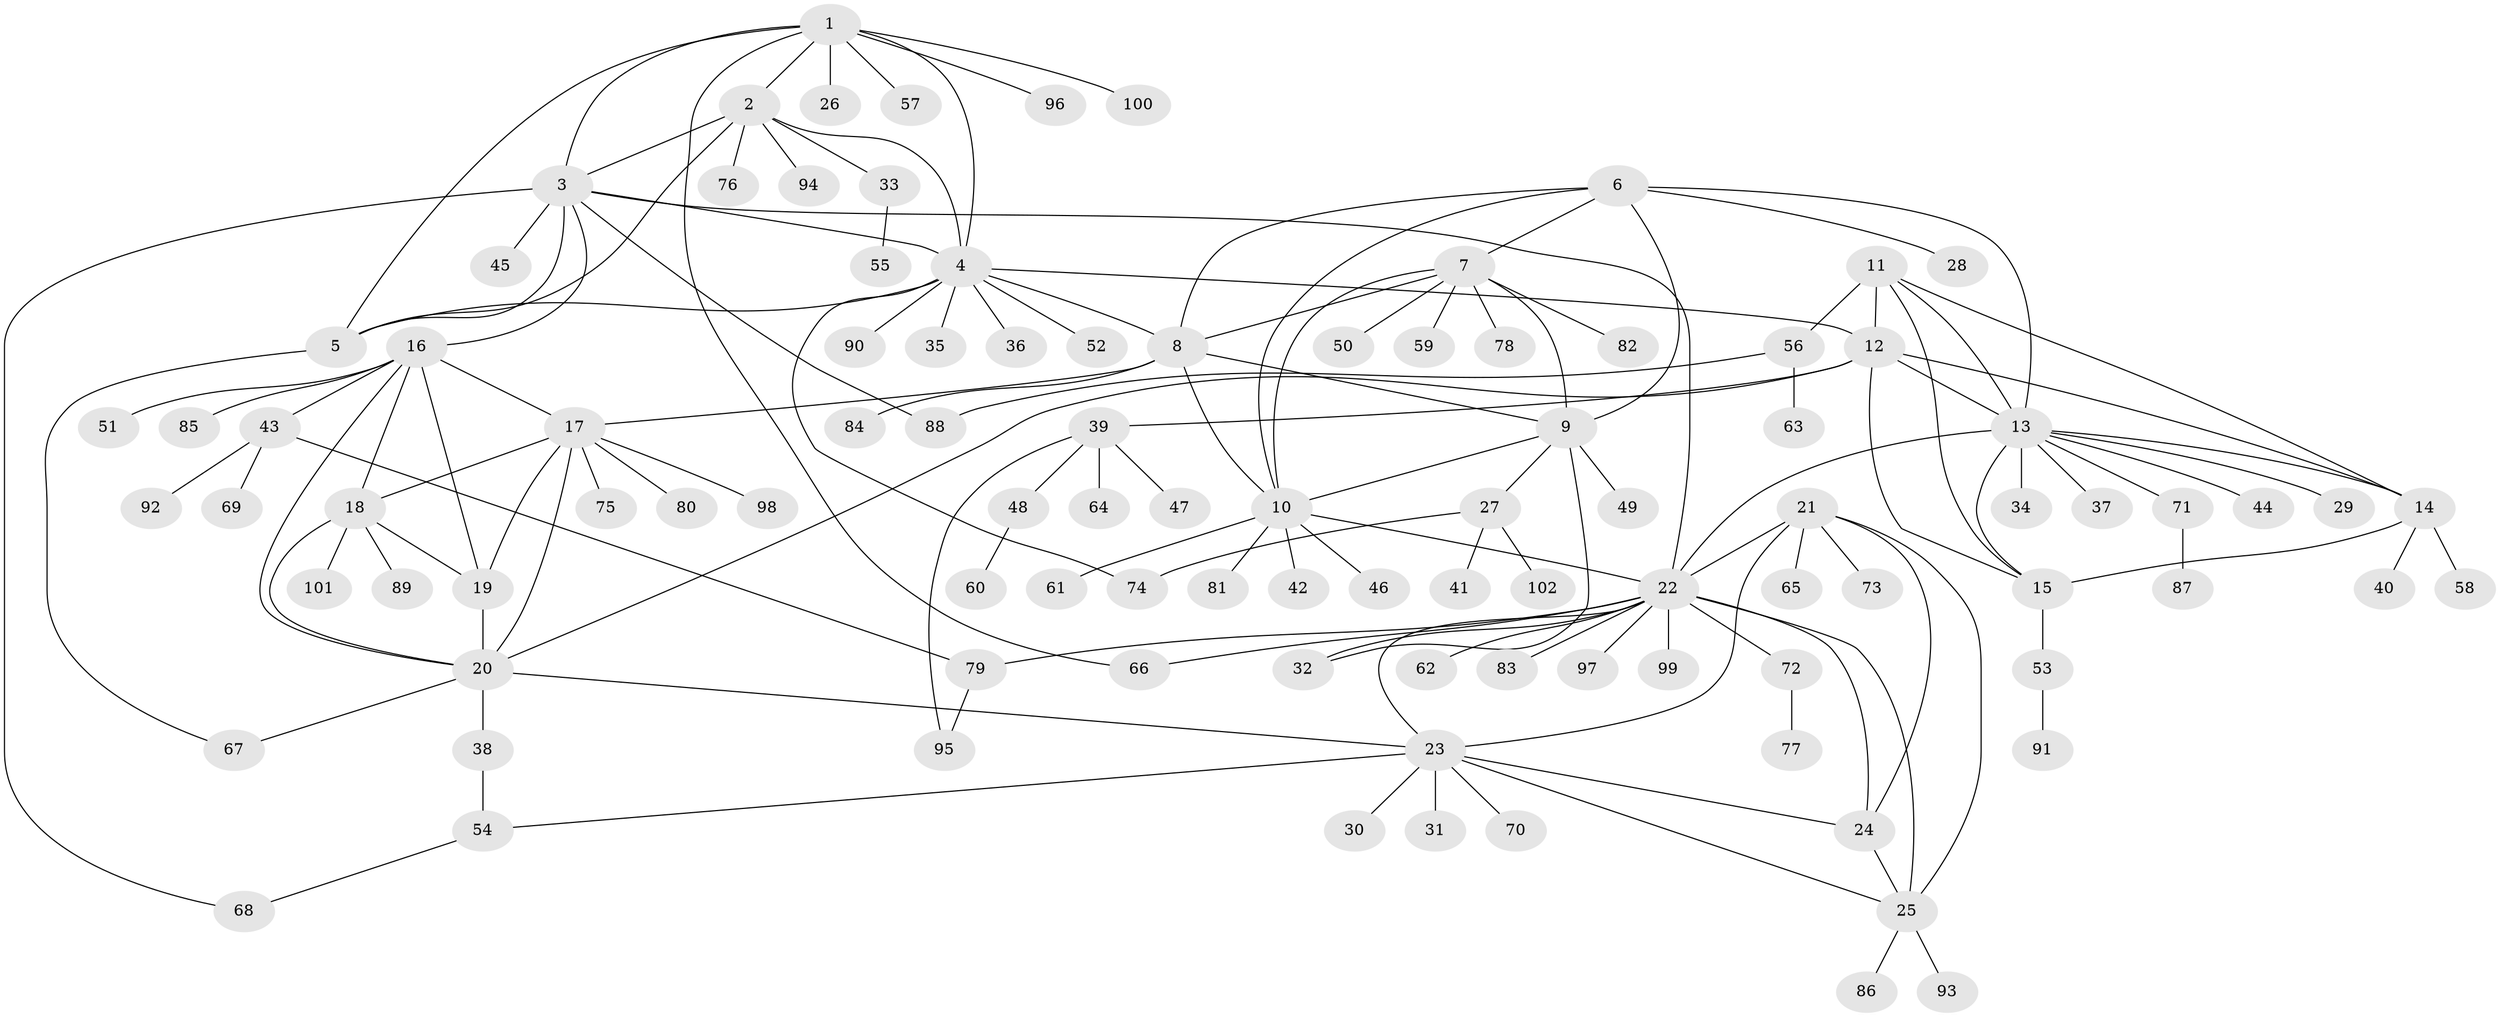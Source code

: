 // Generated by graph-tools (version 1.1) at 2025/02/03/09/25 03:02:35]
// undirected, 102 vertices, 146 edges
graph export_dot {
graph [start="1"]
  node [color=gray90,style=filled];
  1;
  2;
  3;
  4;
  5;
  6;
  7;
  8;
  9;
  10;
  11;
  12;
  13;
  14;
  15;
  16;
  17;
  18;
  19;
  20;
  21;
  22;
  23;
  24;
  25;
  26;
  27;
  28;
  29;
  30;
  31;
  32;
  33;
  34;
  35;
  36;
  37;
  38;
  39;
  40;
  41;
  42;
  43;
  44;
  45;
  46;
  47;
  48;
  49;
  50;
  51;
  52;
  53;
  54;
  55;
  56;
  57;
  58;
  59;
  60;
  61;
  62;
  63;
  64;
  65;
  66;
  67;
  68;
  69;
  70;
  71;
  72;
  73;
  74;
  75;
  76;
  77;
  78;
  79;
  80;
  81;
  82;
  83;
  84;
  85;
  86;
  87;
  88;
  89;
  90;
  91;
  92;
  93;
  94;
  95;
  96;
  97;
  98;
  99;
  100;
  101;
  102;
  1 -- 2;
  1 -- 3;
  1 -- 4;
  1 -- 5;
  1 -- 26;
  1 -- 57;
  1 -- 66;
  1 -- 96;
  1 -- 100;
  2 -- 3;
  2 -- 4;
  2 -- 5;
  2 -- 33;
  2 -- 76;
  2 -- 94;
  3 -- 4;
  3 -- 5;
  3 -- 16;
  3 -- 22;
  3 -- 45;
  3 -- 68;
  3 -- 88;
  4 -- 5;
  4 -- 8;
  4 -- 12;
  4 -- 35;
  4 -- 36;
  4 -- 52;
  4 -- 74;
  4 -- 90;
  5 -- 67;
  6 -- 7;
  6 -- 8;
  6 -- 9;
  6 -- 10;
  6 -- 13;
  6 -- 28;
  7 -- 8;
  7 -- 9;
  7 -- 10;
  7 -- 50;
  7 -- 59;
  7 -- 78;
  7 -- 82;
  8 -- 9;
  8 -- 10;
  8 -- 17;
  8 -- 84;
  9 -- 10;
  9 -- 27;
  9 -- 32;
  9 -- 49;
  10 -- 22;
  10 -- 42;
  10 -- 46;
  10 -- 61;
  10 -- 81;
  11 -- 12;
  11 -- 13;
  11 -- 14;
  11 -- 15;
  11 -- 56;
  12 -- 13;
  12 -- 14;
  12 -- 15;
  12 -- 20;
  12 -- 39;
  13 -- 14;
  13 -- 15;
  13 -- 22;
  13 -- 29;
  13 -- 34;
  13 -- 37;
  13 -- 44;
  13 -- 71;
  14 -- 15;
  14 -- 40;
  14 -- 58;
  15 -- 53;
  16 -- 17;
  16 -- 18;
  16 -- 19;
  16 -- 20;
  16 -- 43;
  16 -- 51;
  16 -- 85;
  17 -- 18;
  17 -- 19;
  17 -- 20;
  17 -- 75;
  17 -- 80;
  17 -- 98;
  18 -- 19;
  18 -- 20;
  18 -- 89;
  18 -- 101;
  19 -- 20;
  20 -- 23;
  20 -- 38;
  20 -- 67;
  21 -- 22;
  21 -- 23;
  21 -- 24;
  21 -- 25;
  21 -- 65;
  21 -- 73;
  22 -- 23;
  22 -- 24;
  22 -- 25;
  22 -- 32;
  22 -- 62;
  22 -- 66;
  22 -- 72;
  22 -- 79;
  22 -- 83;
  22 -- 97;
  22 -- 99;
  23 -- 24;
  23 -- 25;
  23 -- 30;
  23 -- 31;
  23 -- 54;
  23 -- 70;
  24 -- 25;
  25 -- 86;
  25 -- 93;
  27 -- 41;
  27 -- 74;
  27 -- 102;
  33 -- 55;
  38 -- 54;
  39 -- 47;
  39 -- 48;
  39 -- 64;
  39 -- 95;
  43 -- 69;
  43 -- 79;
  43 -- 92;
  48 -- 60;
  53 -- 91;
  54 -- 68;
  56 -- 63;
  56 -- 88;
  71 -- 87;
  72 -- 77;
  79 -- 95;
}
